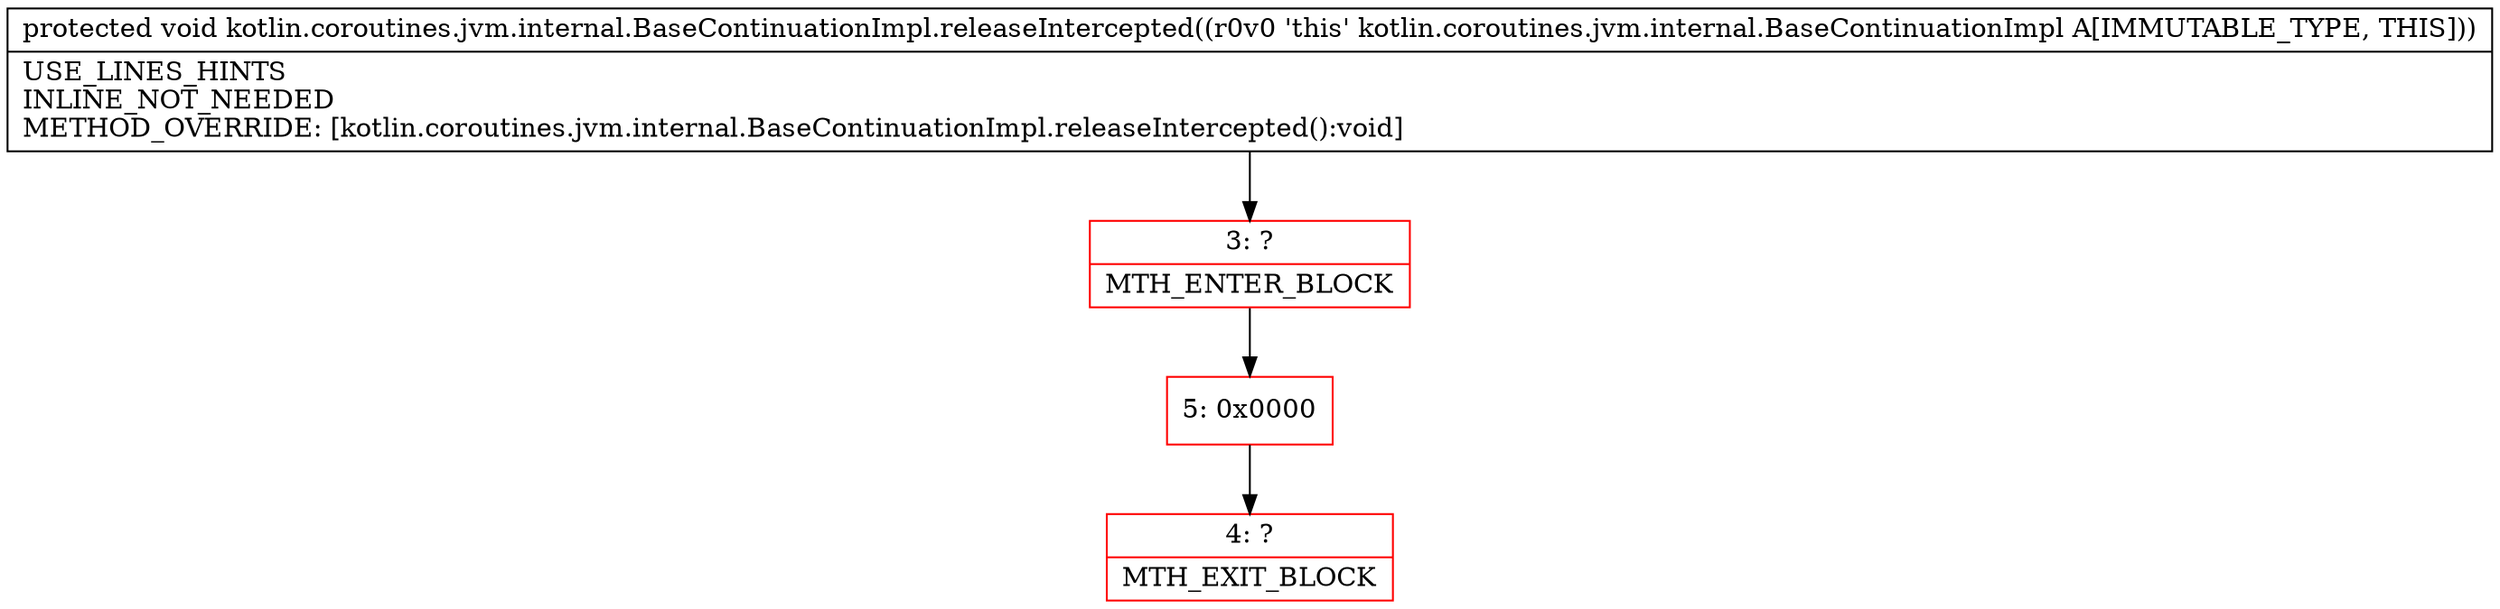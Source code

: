digraph "CFG forkotlin.coroutines.jvm.internal.BaseContinuationImpl.releaseIntercepted()V" {
subgraph cluster_Region_204559206 {
label = "R(0)";
node [shape=record,color=blue];
}
Node_3 [shape=record,color=red,label="{3\:\ ?|MTH_ENTER_BLOCK\l}"];
Node_5 [shape=record,color=red,label="{5\:\ 0x0000}"];
Node_4 [shape=record,color=red,label="{4\:\ ?|MTH_EXIT_BLOCK\l}"];
MethodNode[shape=record,label="{protected void kotlin.coroutines.jvm.internal.BaseContinuationImpl.releaseIntercepted((r0v0 'this' kotlin.coroutines.jvm.internal.BaseContinuationImpl A[IMMUTABLE_TYPE, THIS]))  | USE_LINES_HINTS\lINLINE_NOT_NEEDED\lMETHOD_OVERRIDE: [kotlin.coroutines.jvm.internal.BaseContinuationImpl.releaseIntercepted():void]\l}"];
MethodNode -> Node_3;Node_3 -> Node_5;
Node_5 -> Node_4;
}

